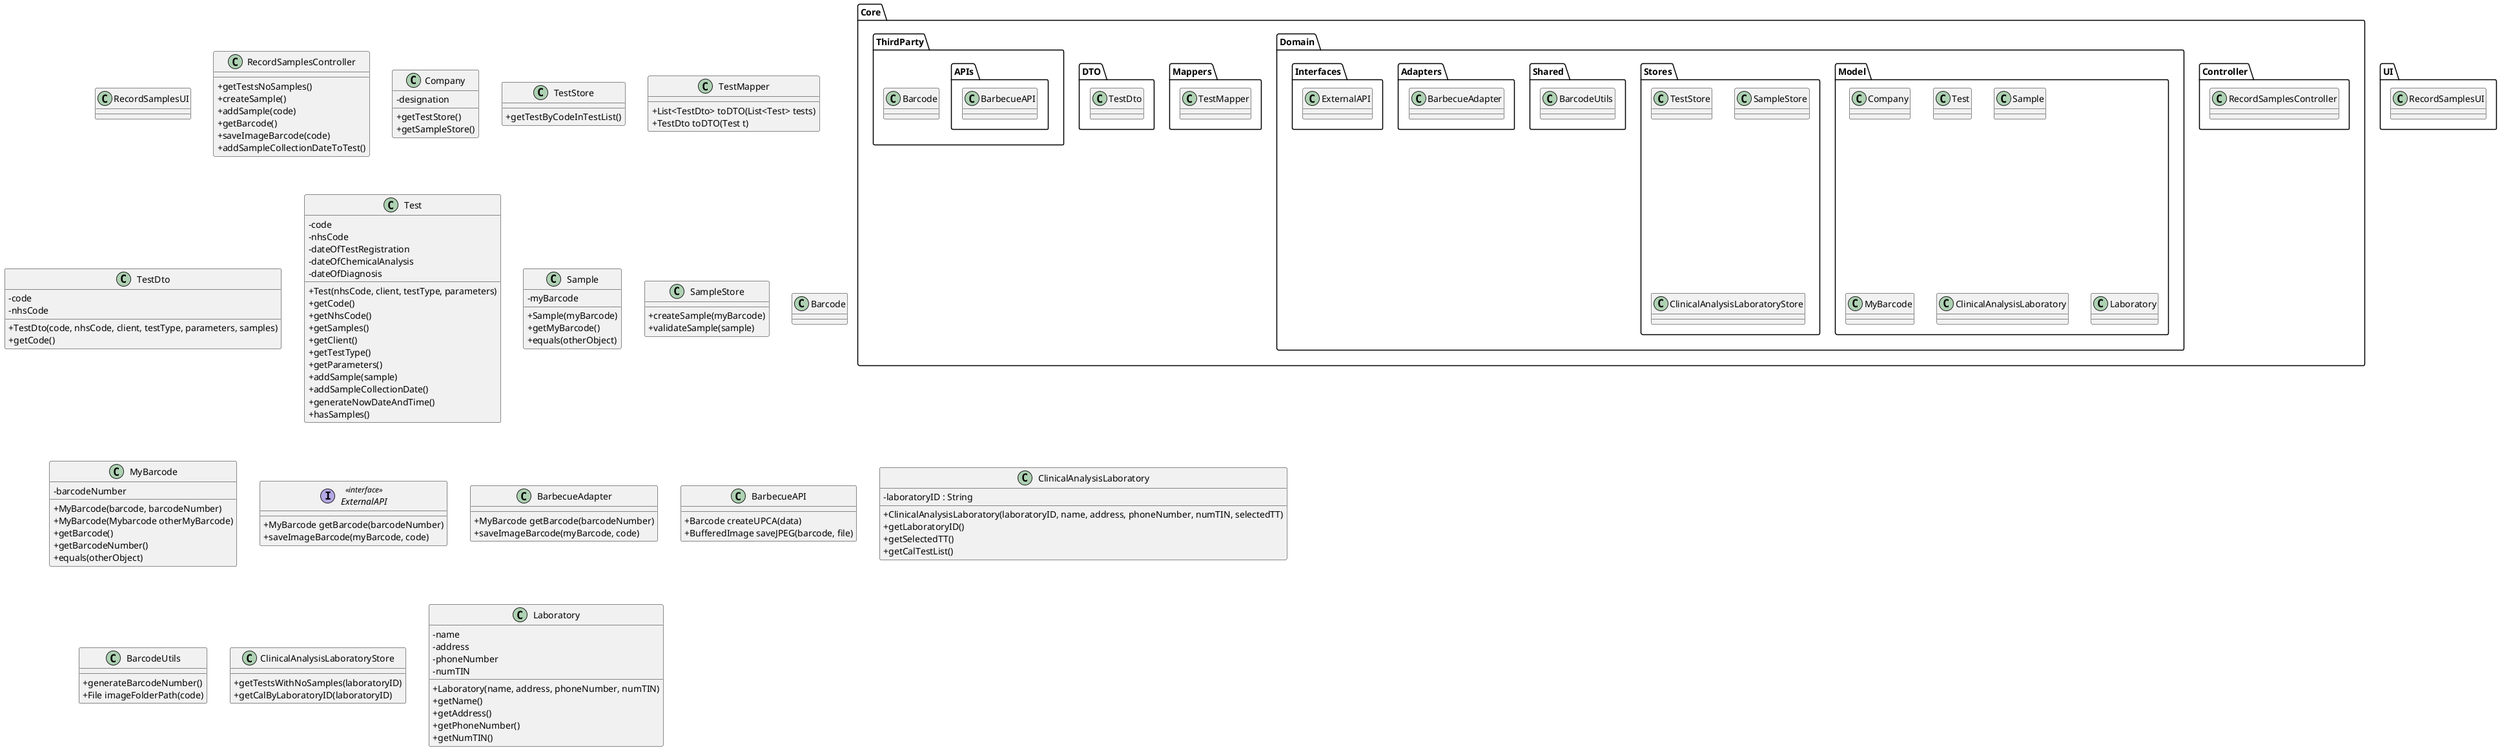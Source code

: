 @startuml

skinparam classAttributeIconSize 0
/'hide empty methods
hide empty attributes'/

'PACKAGES
package UI {
class RecordSamplesUI
}

package Core {


package Controller {
class RecordSamplesController
}

package Domain {

package Model {
class Company
class Test
class Sample
class MyBarcode
class ClinicalAnalysisLaboratory
class Laboratory
}


package Stores {
class TestStore
class SampleStore
class ClinicalAnalysisLaboratoryStore
}

package Shared {
class BarcodeUtils
}



package Adapters {
class BarbecueAdapter
}

package Interfaces {
class ExternalAPI
}

}



package Mappers {
class TestMapper
}

package DTO {
class TestDto
}

package ThirdParty {

package APIs {
class BarbecueAPI
}

class Barcode

}

}






class RecordSamplesUI {}

class RecordSamplesController {
+getTestsNoSamples()
+createSample()
+addSample(code)
+getBarcode()
+saveImageBarcode(code)
+addSampleCollectionDateToTest()
}

class Company {
-designation
+getTestStore()
+getSampleStore()
}

class TestStore {
+getTestByCodeInTestList()
}

class TestMapper {
+List<TestDto> toDTO(List<Test> tests)
+TestDto toDTO(Test t)
}

class TestDto {
- code
- nhsCode
+TestDto(code, nhsCode, client, testType, parameters, samples)
+getCode()
}

class Test {
- code
- nhsCode
- dateOfTestRegistration
- dateOfChemicalAnalysis
- dateOfDiagnosis
+Test(nhsCode, client, testType, parameters)
+getCode()
+getNhsCode()
+getSamples()
+getClient()
+getTestType()
+getParameters()
+addSample(sample)
+addSampleCollectionDate()
+generateNowDateAndTime()
+hasSamples()
}

class Sample {
-myBarcode
+Sample(myBarcode)
+getMyBarcode()
+equals(otherObject)
}

class SampleStore {
+createSample(myBarcode)
+validateSample(sample)
}

class Barcode {}

class MyBarcode {
- barcodeNumber
+MyBarcode(barcode, barcodeNumber)
+MyBarcode(Mybarcode otherMyBarcode)
+getBarcode()
+getBarcodeNumber()
+equals(otherObject)
}

interface ExternalAPI <<interface>> {
+MyBarcode getBarcode(barcodeNumber)
+saveImageBarcode(myBarcode, code)
}

class BarbecueAdapter {
+MyBarcode getBarcode(barcodeNumber)
+saveImageBarcode(myBarcode, code)
}

class BarbecueAPI{
+Barcode createUPCA(data)
+BufferedImage saveJPEG(barcode, file)
}

class ClinicalAnalysisLaboratory {
-laboratoryID : String
+ClinicalAnalysisLaboratory(laboratoryID, name, address, phoneNumber, numTIN, selectedTT)
+getLaboratoryID()
+getSelectedTT()
+getCalTestList()
}

class BarcodeUtils{
+generateBarcodeNumber()
+File imageFolderPath(code)
}

class ClinicalAnalysisLaboratoryStore {
+getTestsWithNoSamples(laboratoryID)
+getCalByLaboratoryID(laboratoryID)
}

class Laboratory {
-name
-address
-phoneNumber
-numTIN
+Laboratory(name, address, phoneNumber, numTIN)
+getName()
+getAddress()
+getPhoneNumber()
+getNumTIN()
}

@enduml